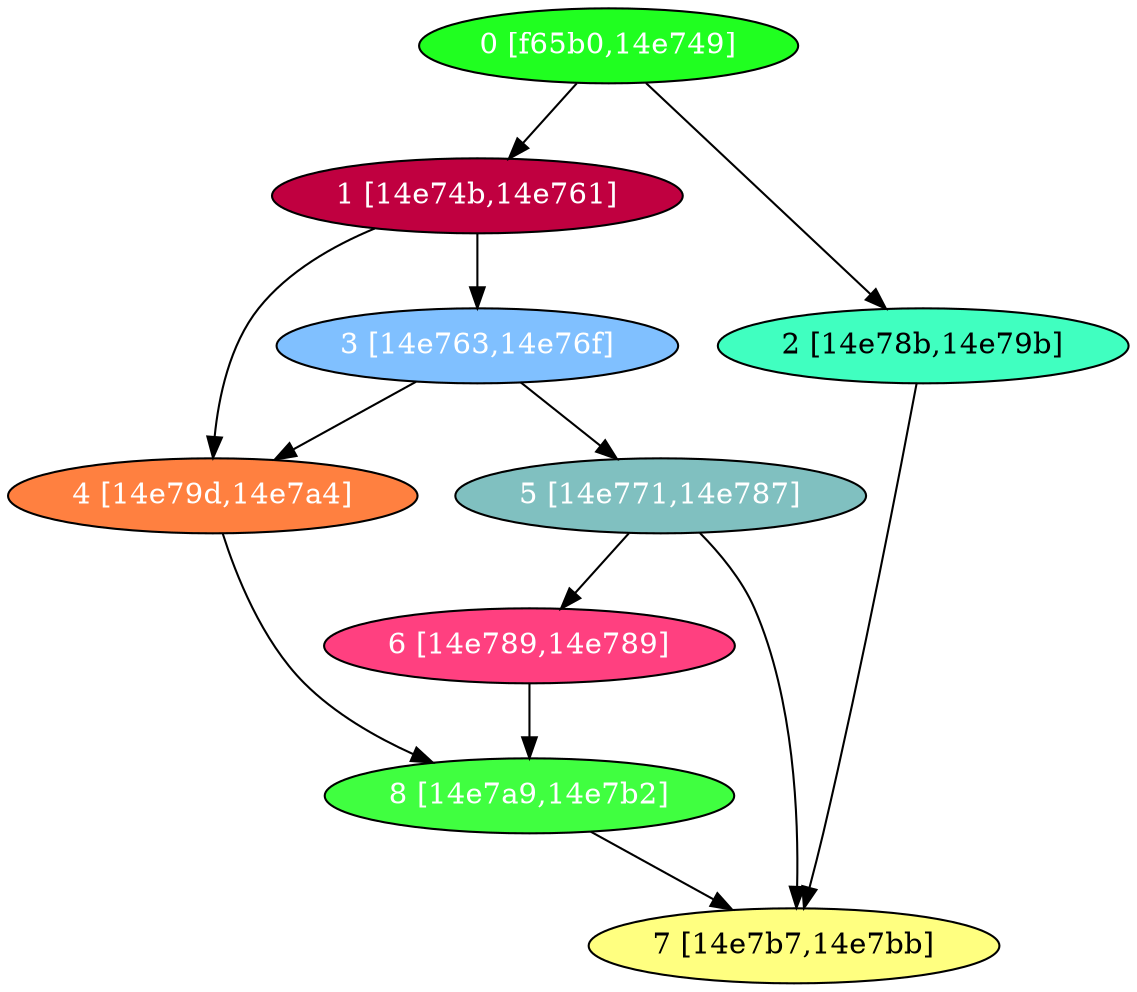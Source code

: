 diGraph libnss3{
	libnss3_0  [style=filled fillcolor="#20FF20" fontcolor="#ffffff" shape=oval label="0 [f65b0,14e749]"]
	libnss3_1  [style=filled fillcolor="#C00040" fontcolor="#ffffff" shape=oval label="1 [14e74b,14e761]"]
	libnss3_2  [style=filled fillcolor="#40FFC0" fontcolor="#000000" shape=oval label="2 [14e78b,14e79b]"]
	libnss3_3  [style=filled fillcolor="#80C0FF" fontcolor="#ffffff" shape=oval label="3 [14e763,14e76f]"]
	libnss3_4  [style=filled fillcolor="#FF8040" fontcolor="#ffffff" shape=oval label="4 [14e79d,14e7a4]"]
	libnss3_5  [style=filled fillcolor="#80C0C0" fontcolor="#ffffff" shape=oval label="5 [14e771,14e787]"]
	libnss3_6  [style=filled fillcolor="#FF4080" fontcolor="#ffffff" shape=oval label="6 [14e789,14e789]"]
	libnss3_7  [style=filled fillcolor="#FFFF80" fontcolor="#000000" shape=oval label="7 [14e7b7,14e7bb]"]
	libnss3_8  [style=filled fillcolor="#40FF40" fontcolor="#ffffff" shape=oval label="8 [14e7a9,14e7b2]"]

	libnss3_0 -> libnss3_1
	libnss3_0 -> libnss3_2
	libnss3_1 -> libnss3_3
	libnss3_1 -> libnss3_4
	libnss3_2 -> libnss3_7
	libnss3_3 -> libnss3_4
	libnss3_3 -> libnss3_5
	libnss3_4 -> libnss3_8
	libnss3_5 -> libnss3_6
	libnss3_5 -> libnss3_7
	libnss3_6 -> libnss3_8
	libnss3_8 -> libnss3_7
}